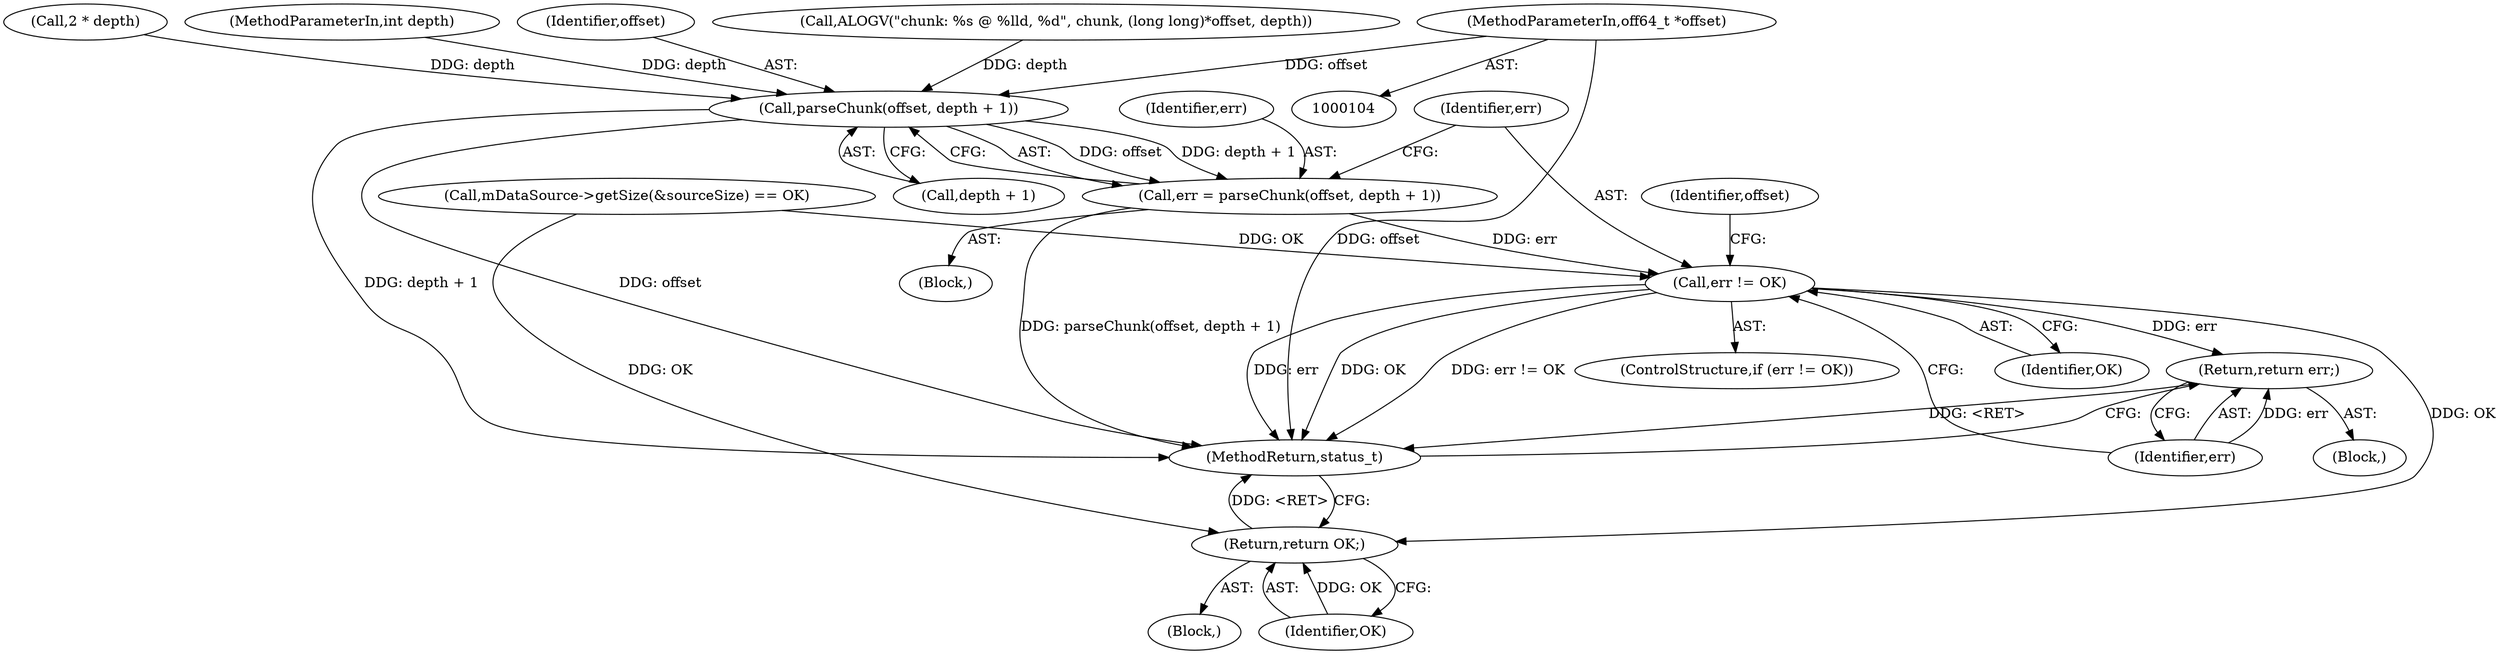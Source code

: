 digraph "0_Android_f81038006b4c59a5a148dcad887371206033c28f_2@pointer" {
"1000105" [label="(MethodParameterIn,off64_t *offset)"];
"1000351" [label="(Call,parseChunk(offset, depth + 1))"];
"1000349" [label="(Call,err = parseChunk(offset, depth + 1))"];
"1000357" [label="(Call,err != OK)"];
"1000361" [label="(Return,return err;)"];
"1000371" [label="(Return,return OK;)"];
"1000361" [label="(Return,return err;)"];
"1000258" [label="(Call,2 * depth)"];
"1000330" [label="(Block,)"];
"1000194" [label="(Call,mDataSource->getSize(&sourceSize) == OK)"];
"1000359" [label="(Identifier,OK)"];
"1003289" [label="(MethodReturn,status_t)"];
"1000372" [label="(Identifier,OK)"];
"1000357" [label="(Call,err != OK)"];
"1000105" [label="(MethodParameterIn,off64_t *offset)"];
"1000345" [label="(Identifier,offset)"];
"1000351" [label="(Call,parseChunk(offset, depth + 1))"];
"1000106" [label="(MethodParameterIn,int depth)"];
"1000358" [label="(Identifier,err)"];
"1000356" [label="(ControlStructure,if (err != OK))"];
"1000352" [label="(Identifier,offset)"];
"1000371" [label="(Return,return OK;)"];
"1000362" [label="(Identifier,err)"];
"1000349" [label="(Call,err = parseChunk(offset, depth + 1))"];
"1000350" [label="(Identifier,err)"];
"1000232" [label="(Call,ALOGV(\"chunk: %s @ %lld, %d\", chunk, (long long)*offset, depth))"];
"1000360" [label="(Block,)"];
"1000353" [label="(Call,depth + 1)"];
"1000347" [label="(Block,)"];
"1000105" -> "1000104"  [label="AST: "];
"1000105" -> "1003289"  [label="DDG: offset"];
"1000105" -> "1000351"  [label="DDG: offset"];
"1000351" -> "1000349"  [label="AST: "];
"1000351" -> "1000353"  [label="CFG: "];
"1000352" -> "1000351"  [label="AST: "];
"1000353" -> "1000351"  [label="AST: "];
"1000349" -> "1000351"  [label="CFG: "];
"1000351" -> "1003289"  [label="DDG: depth + 1"];
"1000351" -> "1003289"  [label="DDG: offset"];
"1000351" -> "1000349"  [label="DDG: offset"];
"1000351" -> "1000349"  [label="DDG: depth + 1"];
"1000258" -> "1000351"  [label="DDG: depth"];
"1000232" -> "1000351"  [label="DDG: depth"];
"1000106" -> "1000351"  [label="DDG: depth"];
"1000349" -> "1000347"  [label="AST: "];
"1000350" -> "1000349"  [label="AST: "];
"1000358" -> "1000349"  [label="CFG: "];
"1000349" -> "1003289"  [label="DDG: parseChunk(offset, depth + 1)"];
"1000349" -> "1000357"  [label="DDG: err"];
"1000357" -> "1000356"  [label="AST: "];
"1000357" -> "1000359"  [label="CFG: "];
"1000358" -> "1000357"  [label="AST: "];
"1000359" -> "1000357"  [label="AST: "];
"1000345" -> "1000357"  [label="CFG: "];
"1000362" -> "1000357"  [label="CFG: "];
"1000357" -> "1003289"  [label="DDG: err != OK"];
"1000357" -> "1003289"  [label="DDG: err"];
"1000357" -> "1003289"  [label="DDG: OK"];
"1000194" -> "1000357"  [label="DDG: OK"];
"1000357" -> "1000361"  [label="DDG: err"];
"1000357" -> "1000371"  [label="DDG: OK"];
"1000361" -> "1000360"  [label="AST: "];
"1000361" -> "1000362"  [label="CFG: "];
"1000362" -> "1000361"  [label="AST: "];
"1003289" -> "1000361"  [label="CFG: "];
"1000361" -> "1003289"  [label="DDG: <RET>"];
"1000362" -> "1000361"  [label="DDG: err"];
"1000371" -> "1000330"  [label="AST: "];
"1000371" -> "1000372"  [label="CFG: "];
"1000372" -> "1000371"  [label="AST: "];
"1003289" -> "1000371"  [label="CFG: "];
"1000371" -> "1003289"  [label="DDG: <RET>"];
"1000372" -> "1000371"  [label="DDG: OK"];
"1000194" -> "1000371"  [label="DDG: OK"];
}
